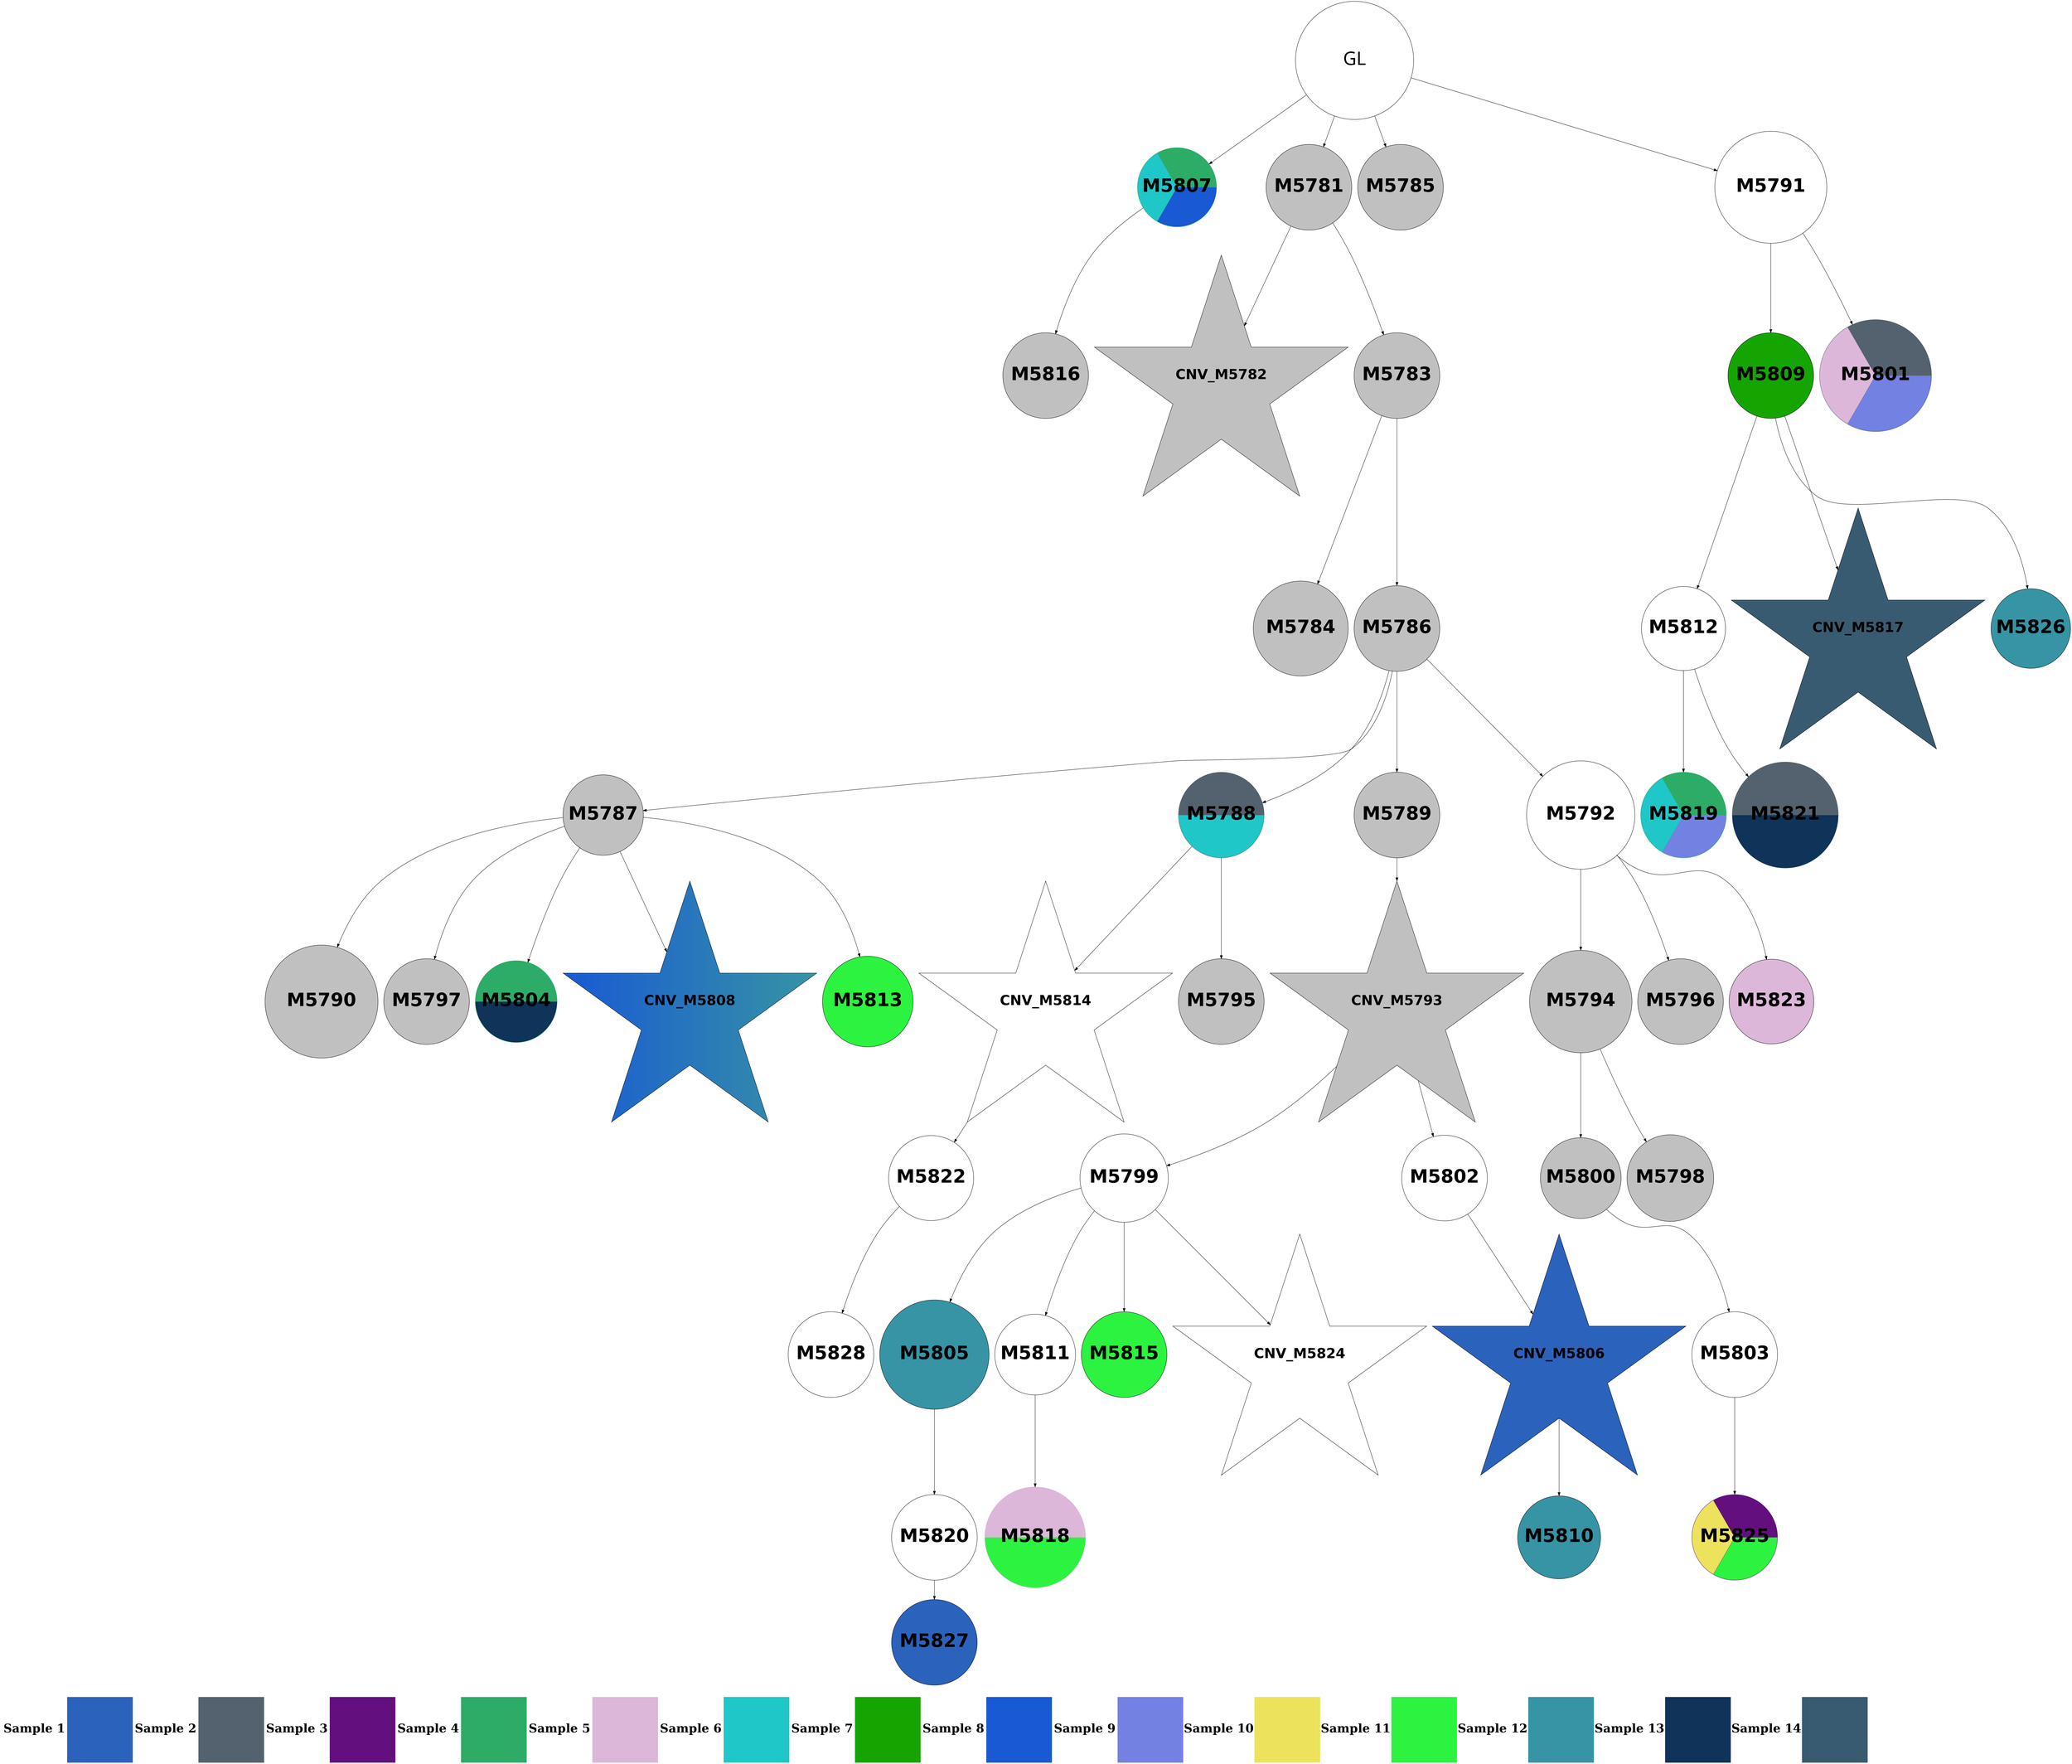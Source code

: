 digraph G { 
rankdir=TB;
5824 -> 5830;
5824 -> 5836;
5824 -> 5840;
5824 -> 5849;
5825 -> 5828;
5827 -> 5831;
5828 -> 5850;
5830 -> 5845;
5831 -> 5835;
5832 -> 5841;
5834 -> 5837;
5834 -> 5842;
5834 -> 5851;
5836 -> 5843;
5805 -> 5806;
5805 -> 5810;
5805 -> 5816;
5805 -> 5832;
5837 -> 5844;
5837 -> 5846;
5806 -> 5807;
5806 -> 5808;
5839 -> 5847;
5808 -> 5809;
5808 -> 5811;
5811 -> 5812;
5811 -> 5813;
5811 -> 5814;
5811 -> 5817;
5812 -> 5815;
5812 -> 5822;
5812 -> 5829;
5812 -> 5833;
5812 -> 5838;
5813 -> 5820;
5813 -> 5839;
5845 -> 5852;
5814 -> 5818;
5847 -> 5853;
5816 -> 5826;
5816 -> 5834;
5817 -> 5819;
5817 -> 5821;
5817 -> 5848;
5818 -> 5824;
5818 -> 5827;
5819 -> 5823;
5819 -> 5825;
5807 [shape=star style=filled fillcolor=grey fontname="helvetica-bold" fontsize=42 label="CNV_M5782"];
5842 [shape=star style=filled fillcolor="#395b71" fontname="helvetica-bold" fontsize=42 label="CNV_M5817"];
5838 [shape=circle style=filled fillcolor="#2cf33f" fontname="helvetica-bold" fontsize=56 label="M5813" width=3.84 height=2 ];
5809 [shape=circle style=filled fillcolor=grey fontname="helvetica-bold" fontsize=56 label="M5784" width=4.01 height=2 ];
5818 [shape=star style=filled fillcolor=grey fontname="helvetica-bold" fontsize=42 label="CNV_M5793"];
5826 [shape=circle style=wedged color="#53626e:#dcb7d9:#7381e3" fontname="helvetica-bold" fontsize=56 label="M5801" width=4.74 height=2 ];
5839 [shape=star style=filled fillcolor=white fontname="helvetica-bold" fontsize=42 label="CNV_M5814"];
5845 [shape=circle style=filled fillcolor=white fontname="helvetica-bold" fontsize=56 label="M5820" width=1.05 height=2 ];
5824 [shape=circle style=filled fillcolor=white fontname="helvetica-bold" fontsize=56 label="M5799" width=3.74 height=2 ];
5815 [shape=circle style=filled fillcolor=grey fontname="helvetica-bold" fontsize=56 label="M5790" width=4.78 height=2 ];
5840 [shape=circle style=filled fillcolor="#2cf33f" fontname="helvetica-bold" fontsize=56 label="M5815" width=0.03 height=2 ];
5847 [shape=circle style=filled fillcolor=white fontname="helvetica-bold" fontsize=56 label="M5822" width=3.6 height=2 ];
5810 [shape=circle style=filled fillcolor=grey fontname="helvetica-bold" fontsize=56 label="M5785" width=1.69 height=2 ];
5806 [shape=circle style=filled fillcolor=grey fontname="helvetica-bold" fontsize=56 label="M5781" width=0.78 height=2 ];
5811 [shape=circle style=filled fillcolor=grey fontname="helvetica-bold" fontsize=56 label="M5786" width=0.84 height=2 ];
5817 [shape=circle style=filled fillcolor=white fontname="helvetica-bold" fontsize=56 label="M5792" width=4.59 height=2 ];
5808 [shape=circle style=filled fillcolor=grey fontname="helvetica-bold" fontsize=56 label="M5783" width=0.99 height=2 ];
5813 [shape=circle style=wedged color="#53626e:#1fc7c8" fontname="helvetica-bold" fontsize=56 label="M5788" width=1.28 height=2 ];
5830 [shape=circle style=filled fillcolor="#3694a4" fontname="helvetica-bold" fontsize=56 label="M5805" width=4.62 height=2 ];
5821 [shape=circle style=filled fillcolor=grey fontname="helvetica-bold" fontsize=56 label="M5796" width=1.2 height=2 ];
5828 [shape=circle style=filled fillcolor=white fontname="helvetica-bold" fontsize=56 label="M5803" width=0.33 height=2 ];
5851 [shape=circle style=filled fillcolor="#3694a4" fontname="helvetica-bold" fontsize=56 label="M5826" width=2.84 height=2 ];
5820 [shape=circle style=filled fillcolor=grey fontname="helvetica-bold" fontsize=56 label="M5795" width=1.29 height=2 ];
5844 [shape=circle style=wedged color="#2cac67:#1fc7c8:#7381e3" fontname="helvetica-bold" fontsize=56 label="M5819" width=0.64 height=2 ];
5837 [shape=circle style=filled fillcolor=white fontname="helvetica-bold" fontsize=56 label="M5812" width=3.55 height=2 ];
5846 [shape=circle style=wedged color="#53626e:#0f3359" fontname="helvetica-bold" fontsize=56 label="M5821" width=4.49 height=2 ];
5843 [shape=circle style=wedged color="#dcb7d9:#2cf33f" fontname="helvetica-bold" fontsize=56 label="M5818" width=4.27 height=2 ];
5805 [label="GL" fontname="arial-bold" fontsize=56 width=5 height=5];
5812 [shape=circle style=filled fillcolor=grey fontname="helvetica-bold" fontsize=56 label="M5787" width=2.69 height=2 ];
5825 [shape=circle style=filled fillcolor=grey fontname="helvetica-bold" fontsize=56 label="M5800" width=2.63 height=2 ];
5836 [shape=circle style=filled fillcolor=white fontname="helvetica-bold" fontsize=56 label="M5811" width=2.62 height=2 ];
5827 [shape=circle style=filled fillcolor=white fontname="helvetica-bold" fontsize=56 label="M5802" width=0.23 height=2 ];
5833 [shape=star style=filled fillcolor="#1959d4:#3694a4" fontname="helvetica-bold" fontsize=42 label="CNV_M5808"];
5835 [shape=circle style=filled fillcolor="#3694a4" fontname="helvetica-bold" fontsize=56 label="M5810" width=2.25 height=2 ];
5852 [shape=circle style=filled fillcolor="#2b62bc" fontname="helvetica-bold" fontsize=56 label="M5827" width=0.82 height=2 ];
5829 [shape=circle style=wedged color="#2cac67:#0f3359" fontname="helvetica-bold" fontsize=56 label="M5804" width=2.42 height=2 ];
5834 [shape=circle style=filled fillcolor="#15a500" fontname="helvetica-bold" fontsize=56 label="M5809" width=0.23 height=2 ];
5819 [shape=circle style=filled fillcolor=grey fontname="helvetica-bold" fontsize=56 label="M5794" width=4.33 height=2 ];
5823 [shape=circle style=filled fillcolor=grey fontname="helvetica-bold" fontsize=56 label="M5798" width=3.67 height=2 ];
5832 [shape=circle style=wedged color="#2cac67:#1fc7c8:#1959d4" fontname="helvetica-bold" fontsize=56 label="M5807" width=3.35 height=2 ];
5849 [shape=star style=filled fillcolor=white fontname="helvetica-bold" fontsize=42 label="CNV_M5824"];
5850 [shape=circle style=wedged color="#63107e:#ece25c:#2cf33f" fontname="helvetica-bold" fontsize=56 label="M5825" width=0.87 height=2 ];
5831 [shape=star style=filled fillcolor="#2b62bc" fontname="helvetica-bold" fontsize=42 label="CNV_M5806"];
5841 [shape=circle style=filled fillcolor=grey fontname="helvetica-bold" fontsize=56 label="M5816" width=0.1 height=2 ];
5853 [shape=circle style=filled fillcolor=white fontname="helvetica-bold" fontsize=56 label="M5828" width=0.8 height=2 ];
5814 [shape=circle style=filled fillcolor=grey fontname="helvetica-bold" fontsize=56 label="M5789" width=0.46 height=2 ];
5848 [shape=circle style=filled fillcolor="#dcb7d9" fontname="helvetica-bold" fontsize=56 label="M5823" width=3.58 height=2 ];
5816 [shape=circle style=filled fillcolor=white fontname="helvetica-bold" fontsize=56 label="M5791" width=4.73 height=2 ];
5822 [shape=circle style=filled fillcolor=grey fontname="helvetica-bold" fontsize=56 label="M5797" width=0.79 height=2 ];
{rank=sink;
Legend[shape=none, margin=0, label=<<TABLE border="0" cellborder="0" cellspacing="0"> 
<TR><TD width="200" height="200" colspan="1"><FONT POINT-SIZE="36.0"><B>Sample 1</B></FONT></TD><TD width="200" height="200" colspan="1" BGCOLOR="#2b62bc"></TD>
<TD width="200" height="200" colspan="1"><FONT POINT-SIZE="36.0"><B>Sample 2</B></FONT></TD><TD width="200" height="200" colspan="1" BGCOLOR="#53626e"></TD>
<TD width="200" height="200" colspan="1"><FONT POINT-SIZE="36.0"><B>Sample 3</B></FONT></TD><TD width="200" height="200" colspan="1" BGCOLOR="#63107e"></TD>
<TD width="200" height="200" colspan="1"><FONT POINT-SIZE="36.0"><B>Sample 4</B></FONT></TD><TD width="200" height="200" colspan="1" BGCOLOR="#2cac67"></TD>
<TD width="200" height="200" colspan="1"><FONT POINT-SIZE="36.0"><B>Sample 5</B></FONT></TD><TD width="200" height="200" colspan="1" BGCOLOR="#dcb7d9"></TD>
<TD width="200" height="200" colspan="1"><FONT POINT-SIZE="36.0"><B>Sample 6</B></FONT></TD><TD width="200" height="200" colspan="1" BGCOLOR="#1fc7c8"></TD>
<TD width="200" height="200" colspan="1"><FONT POINT-SIZE="36.0"><B>Sample 7</B></FONT></TD><TD width="200" height="200" colspan="1" BGCOLOR="#15a500"></TD>
<TD width="200" height="200" colspan="1"><FONT POINT-SIZE="36.0"><B>Sample 8</B></FONT></TD><TD width="200" height="200" colspan="1" BGCOLOR="#1959d4"></TD>
<TD width="200" height="200" colspan="1"><FONT POINT-SIZE="36.0"><B>Sample 9</B></FONT></TD><TD width="200" height="200" colspan="1" BGCOLOR="#7381e3"></TD>
<TD width="200" height="200" colspan="1"><FONT POINT-SIZE="36.0"><B>Sample 10</B></FONT></TD><TD width="200" height="200" colspan="1" BGCOLOR="#ece25c"></TD>
<TD width="200" height="200" colspan="1"><FONT POINT-SIZE="36.0"><B>Sample 11</B></FONT></TD><TD width="200" height="200" colspan="1" BGCOLOR="#2cf33f"></TD>
<TD width="200" height="200" colspan="1"><FONT POINT-SIZE="36.0"><B>Sample 12</B></FONT></TD><TD width="200" height="200" colspan="1" BGCOLOR="#3694a4"></TD>
<TD width="200" height="200" colspan="1"><FONT POINT-SIZE="36.0"><B>Sample 13</B></FONT></TD><TD width="200" height="200" colspan="1" BGCOLOR="#0f3359"></TD>
<TD width="200" height="200" colspan="1"><FONT POINT-SIZE="36.0"><B>Sample 14</B></FONT></TD><TD width="200" height="200" colspan="1" BGCOLOR="#395b71"></TD>
</TR></TABLE>>];
} 
}